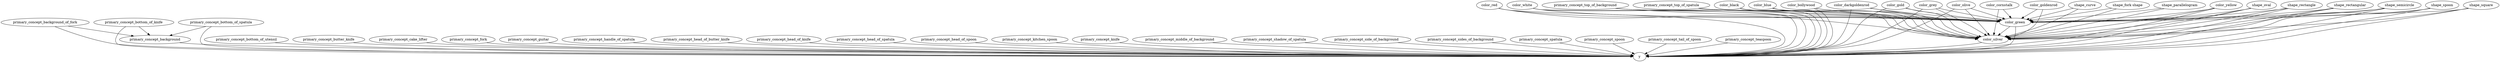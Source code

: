 strict digraph  {
primary_concept_background;
y;
primary_concept_background_of_fork;
primary_concept_bottom_of_knife;
primary_concept_bottom_of_spatula;
primary_concept_bottom_of_utensil;
primary_concept_butter_knife;
primary_concept_cake_lifter;
primary_concept_fork;
primary_concept_guitar;
primary_concept_handle_of_spatula;
primary_concept_head_of_butter_knife;
primary_concept_head_of_knife;
primary_concept_head_of_spatula;
primary_concept_head_of_spoon;
primary_concept_kitchen_spoon;
primary_concept_knife;
primary_concept_middle_of_background;
primary_concept_shadow_of_spatula;
primary_concept_side_of_background;
primary_concept_sides_of_background;
primary_concept_spatula;
primary_concept_spoon;
primary_concept_tail_of_spoon;
primary_concept_teaspoon;
primary_concept_top_of_background;
primary_concept_top_of_spatula;
color_black;
color_blue;
color_bollywood;
color_darkgoldenrod;
color_gold;
color_green;
color_grey;
color_olive;
color_red;
color_silver;
color_white;
color_yellow;
shape_oval;
shape_rectangle;
shape_rectangular;
shape_semicircle;
shape_spoon;
shape_square;
color_cornstalk;
color_goldenrod;
shape_curve;
"shape_fork shape";
shape_parallelogram;
primary_concept_background -> y;
primary_concept_background_of_fork -> y;
primary_concept_background_of_fork -> primary_concept_background;
primary_concept_bottom_of_knife -> y;
primary_concept_bottom_of_knife -> primary_concept_background;
primary_concept_bottom_of_spatula -> y;
primary_concept_bottom_of_spatula -> primary_concept_background;
primary_concept_bottom_of_utensil -> y;
primary_concept_butter_knife -> y;
primary_concept_cake_lifter -> y;
primary_concept_fork -> y;
primary_concept_guitar -> y;
primary_concept_handle_of_spatula -> y;
primary_concept_head_of_butter_knife -> y;
primary_concept_head_of_knife -> y;
primary_concept_head_of_spatula -> y;
primary_concept_head_of_spoon -> y;
primary_concept_kitchen_spoon -> y;
primary_concept_knife -> y;
primary_concept_middle_of_background -> y;
primary_concept_shadow_of_spatula -> y;
primary_concept_side_of_background -> y;
primary_concept_sides_of_background -> y;
primary_concept_spatula -> y;
primary_concept_spoon -> y;
primary_concept_tail_of_spoon -> y;
primary_concept_teaspoon -> y;
primary_concept_top_of_background -> y;
primary_concept_top_of_background -> color_green;
primary_concept_top_of_background -> color_silver;
primary_concept_top_of_spatula -> y;
primary_concept_top_of_spatula -> color_green;
primary_concept_top_of_spatula -> color_silver;
color_black -> y;
color_black -> color_green;
color_black -> color_silver;
color_blue -> y;
color_blue -> color_green;
color_blue -> color_silver;
color_bollywood -> y;
color_bollywood -> color_green;
color_bollywood -> color_silver;
color_darkgoldenrod -> y;
color_darkgoldenrod -> color_green;
color_darkgoldenrod -> color_silver;
color_gold -> y;
color_gold -> color_green;
color_gold -> color_silver;
color_green -> y;
color_green -> color_silver;
color_grey -> y;
color_grey -> color_green;
color_grey -> color_silver;
color_olive -> y;
color_olive -> color_green;
color_olive -> color_silver;
color_red -> y;
color_red -> color_green;
color_red -> color_silver;
color_silver -> y;
color_white -> y;
color_white -> color_green;
color_white -> color_silver;
color_yellow -> y;
color_yellow -> color_green;
color_yellow -> color_silver;
shape_oval -> y;
shape_oval -> color_green;
shape_oval -> color_silver;
shape_rectangle -> y;
shape_rectangle -> color_green;
shape_rectangle -> color_silver;
shape_rectangular -> y;
shape_rectangular -> color_green;
shape_rectangular -> color_silver;
shape_semicircle -> y;
shape_semicircle -> color_green;
shape_semicircle -> color_silver;
shape_spoon -> y;
shape_spoon -> color_green;
shape_spoon -> color_silver;
shape_square -> y;
shape_square -> color_green;
shape_square -> color_silver;
color_cornstalk -> color_green;
color_cornstalk -> color_silver;
color_goldenrod -> color_green;
color_goldenrod -> color_silver;
shape_curve -> color_green;
shape_curve -> color_silver;
"shape_fork shape" -> color_green;
"shape_fork shape" -> color_silver;
shape_parallelogram -> color_green;
shape_parallelogram -> color_silver;
}

